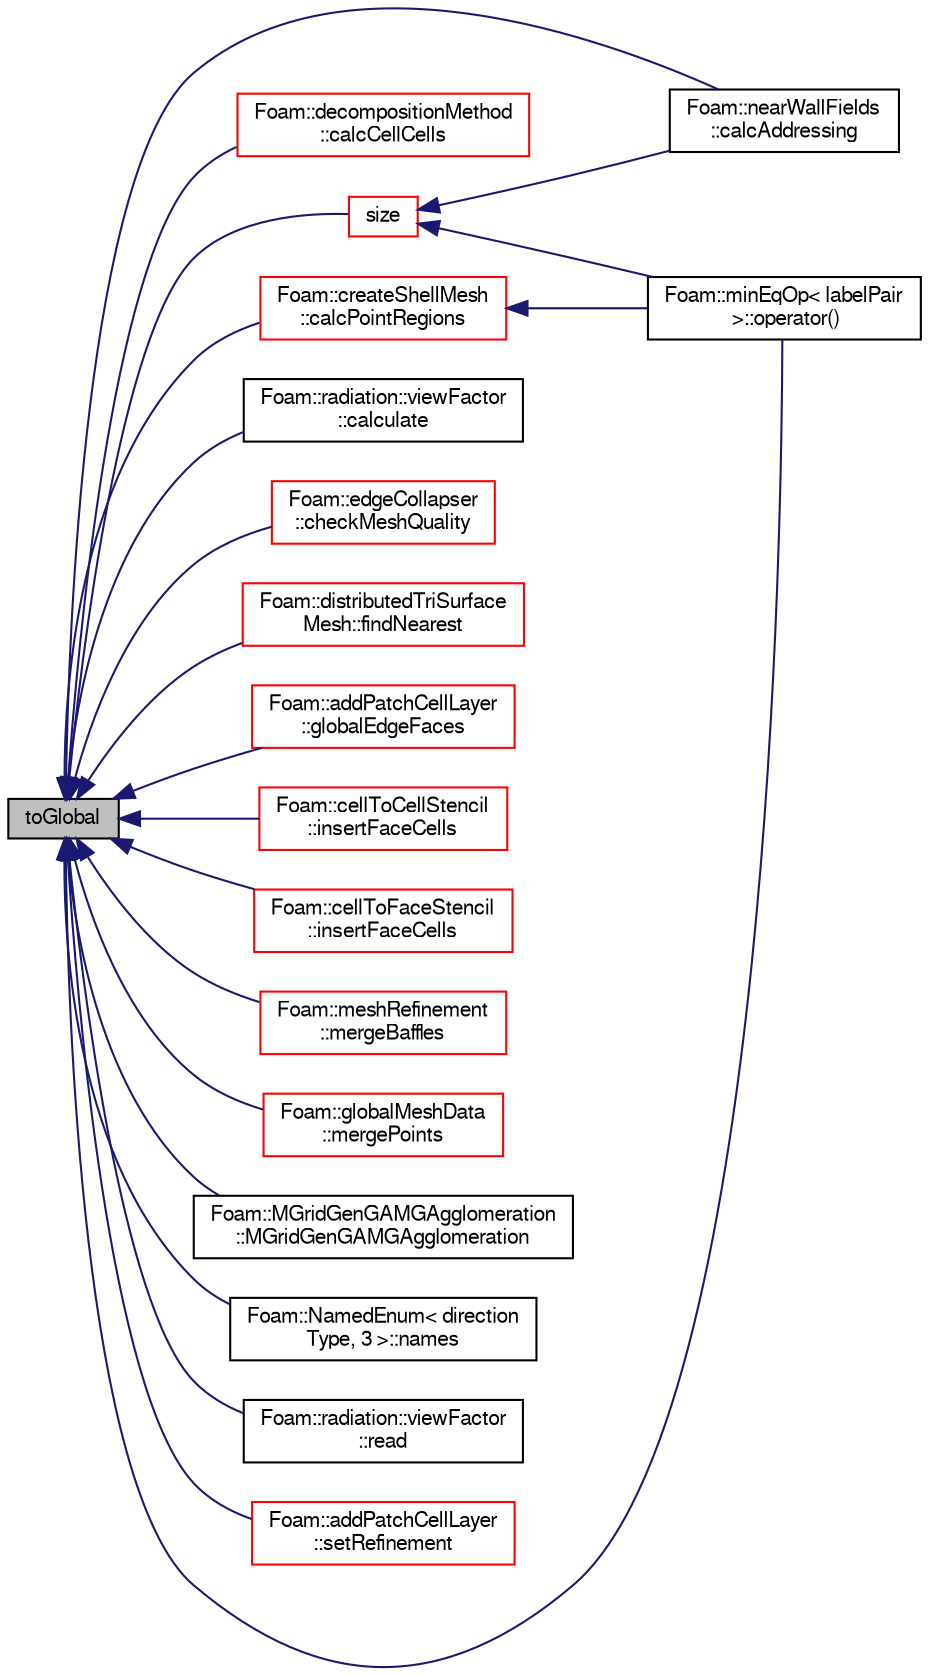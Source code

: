 digraph "toGlobal"
{
  bgcolor="transparent";
  edge [fontname="FreeSans",fontsize="10",labelfontname="FreeSans",labelfontsize="10"];
  node [fontname="FreeSans",fontsize="10",shape=record];
  rankdir="LR";
  Node144 [label="toGlobal",height=0.2,width=0.4,color="black", fillcolor="grey75", style="filled", fontcolor="black"];
  Node144 -> Node145 [dir="back",color="midnightblue",fontsize="10",style="solid",fontname="FreeSans"];
  Node145 [label="Foam::nearWallFields\l::calcAddressing",height=0.2,width=0.4,color="black",URL="$a28750.html#a7097a017d4eac4116d58a3cdbf507891",tooltip="Calculate addressing from cells back to patch faces. "];
  Node144 -> Node146 [dir="back",color="midnightblue",fontsize="10",style="solid",fontname="FreeSans"];
  Node146 [label="Foam::decompositionMethod\l::calcCellCells",height=0.2,width=0.4,color="red",URL="$a28594.html#a86727d8c968e3ae5d8f394879e2b3c8a",tooltip="Helper: determine (local or global) cellCells from mesh. "];
  Node144 -> Node152 [dir="back",color="midnightblue",fontsize="10",style="solid",fontname="FreeSans"];
  Node152 [label="Foam::createShellMesh\l::calcPointRegions",height=0.2,width=0.4,color="red",URL="$a21442.html#abd09fd2558d9fc41e9a503ce2976fe5f",tooltip="Helper: calculate point regions. The point region is the. "];
  Node152 -> Node155 [dir="back",color="midnightblue",fontsize="10",style="solid",fontname="FreeSans"];
  Node155 [label="Foam::minEqOp\< labelPair\l \>::operator()",height=0.2,width=0.4,color="black",URL="$a21438.html#a5110bdded347caa6365e4d10554dfc32"];
  Node144 -> Node157 [dir="back",color="midnightblue",fontsize="10",style="solid",fontname="FreeSans"];
  Node157 [label="Foam::radiation::viewFactor\l::calculate",height=0.2,width=0.4,color="black",URL="$a30046.html#afe1d8348c24e6589bc7c0b3f689316a7",tooltip="Solve system of equation(s) "];
  Node144 -> Node158 [dir="back",color="midnightblue",fontsize="10",style="solid",fontname="FreeSans"];
  Node158 [label="Foam::edgeCollapser\l::checkMeshQuality",height=0.2,width=0.4,color="red",URL="$a21642.html#a05c592dbdbe3fcc0728c2595750b5982",tooltip="Check mesh and mark points on faces in error. "];
  Node144 -> Node162 [dir="back",color="midnightblue",fontsize="10",style="solid",fontname="FreeSans"];
  Node162 [label="Foam::distributedTriSurface\lMesh::findNearest",height=0.2,width=0.4,color="red",URL="$a28642.html#ac968e745f1a4294205a3cf4936755409"];
  Node144 -> Node165 [dir="back",color="midnightblue",fontsize="10",style="solid",fontname="FreeSans"];
  Node165 [label="Foam::addPatchCellLayer\l::globalEdgeFaces",height=0.2,width=0.4,color="red",URL="$a21626.html#aeea8524ff2d092f53488dd1cb593c58e",tooltip="Per patch edge the pp faces (in global indices) using it. Uses. "];
  Node144 -> Node172 [dir="back",color="midnightblue",fontsize="10",style="solid",fontname="FreeSans"];
  Node172 [label="Foam::cellToCellStencil\l::insertFaceCells",height=0.2,width=0.4,color="red",URL="$a22642.html#ac1c792bf4a5a1b870bb79770131b78ac",tooltip="Collect cell neighbours of faces in global numbering. "];
  Node144 -> Node175 [dir="back",color="midnightblue",fontsize="10",style="solid",fontname="FreeSans"];
  Node175 [label="Foam::cellToFaceStencil\l::insertFaceCells",height=0.2,width=0.4,color="red",URL="$a22686.html#ac1c792bf4a5a1b870bb79770131b78ac",tooltip="Collect cell neighbours of faces in global numbering. "];
  Node144 -> Node178 [dir="back",color="midnightblue",fontsize="10",style="solid",fontname="FreeSans"];
  Node178 [label="Foam::meshRefinement\l::mergeBaffles",height=0.2,width=0.4,color="red",URL="$a24662.html#aa959f1ef1377d3a4eaac5ff099280e50",tooltip="Merge baffles. Gets pairs of faces. "];
  Node144 -> Node183 [dir="back",color="midnightblue",fontsize="10",style="solid",fontname="FreeSans"];
  Node183 [label="Foam::globalMeshData\l::mergePoints",height=0.2,width=0.4,color="red",URL="$a27334.html#aa4df94c65c44d0e38bcd229cd913f042",tooltip="Helper for merging (collocated!) mesh point data. "];
  Node144 -> Node215 [dir="back",color="midnightblue",fontsize="10",style="solid",fontname="FreeSans"];
  Node215 [label="Foam::MGridGenGAMGAgglomeration\l::MGridGenGAMGAgglomeration",height=0.2,width=0.4,color="black",URL="$a23298.html#ad90d6181883d17cf991ff0cde7243627",tooltip="Construct given mesh and controls. "];
  Node144 -> Node198 [dir="back",color="midnightblue",fontsize="10",style="solid",fontname="FreeSans"];
  Node198 [label="Foam::NamedEnum\< direction\lType, 3 \>::names",height=0.2,width=0.4,color="black",URL="$a25998.html#a7350da3a0edd92cd11e6c479c9967dc8"];
  Node144 -> Node155 [dir="back",color="midnightblue",fontsize="10",style="solid",fontname="FreeSans"];
  Node144 -> Node216 [dir="back",color="midnightblue",fontsize="10",style="solid",fontname="FreeSans"];
  Node216 [label="Foam::radiation::viewFactor\l::read",height=0.2,width=0.4,color="black",URL="$a30046.html#af816873151ddb0126e98bb2f914d8ed5",tooltip="Read radiation properties dictionary. "];
  Node144 -> Node217 [dir="back",color="midnightblue",fontsize="10",style="solid",fontname="FreeSans"];
  Node217 [label="Foam::addPatchCellLayer\l::setRefinement",height=0.2,width=0.4,color="red",URL="$a21626.html#a9488cb0518f21b76444c508cc9658d64",tooltip="Play commands into polyTopoChange to create layers on top. "];
  Node144 -> Node220 [dir="back",color="midnightblue",fontsize="10",style="solid",fontname="FreeSans"];
  Node220 [label="size",height=0.2,width=0.4,color="red",URL="$a27330.html#a47b3bf30da1eb3ab8076b5fbe00e0494",tooltip="Global sum of localSizes. "];
  Node220 -> Node155 [dir="back",color="midnightblue",fontsize="10",style="solid",fontname="FreeSans"];
  Node220 -> Node145 [dir="back",color="midnightblue",fontsize="10",style="solid",fontname="FreeSans"];
}
